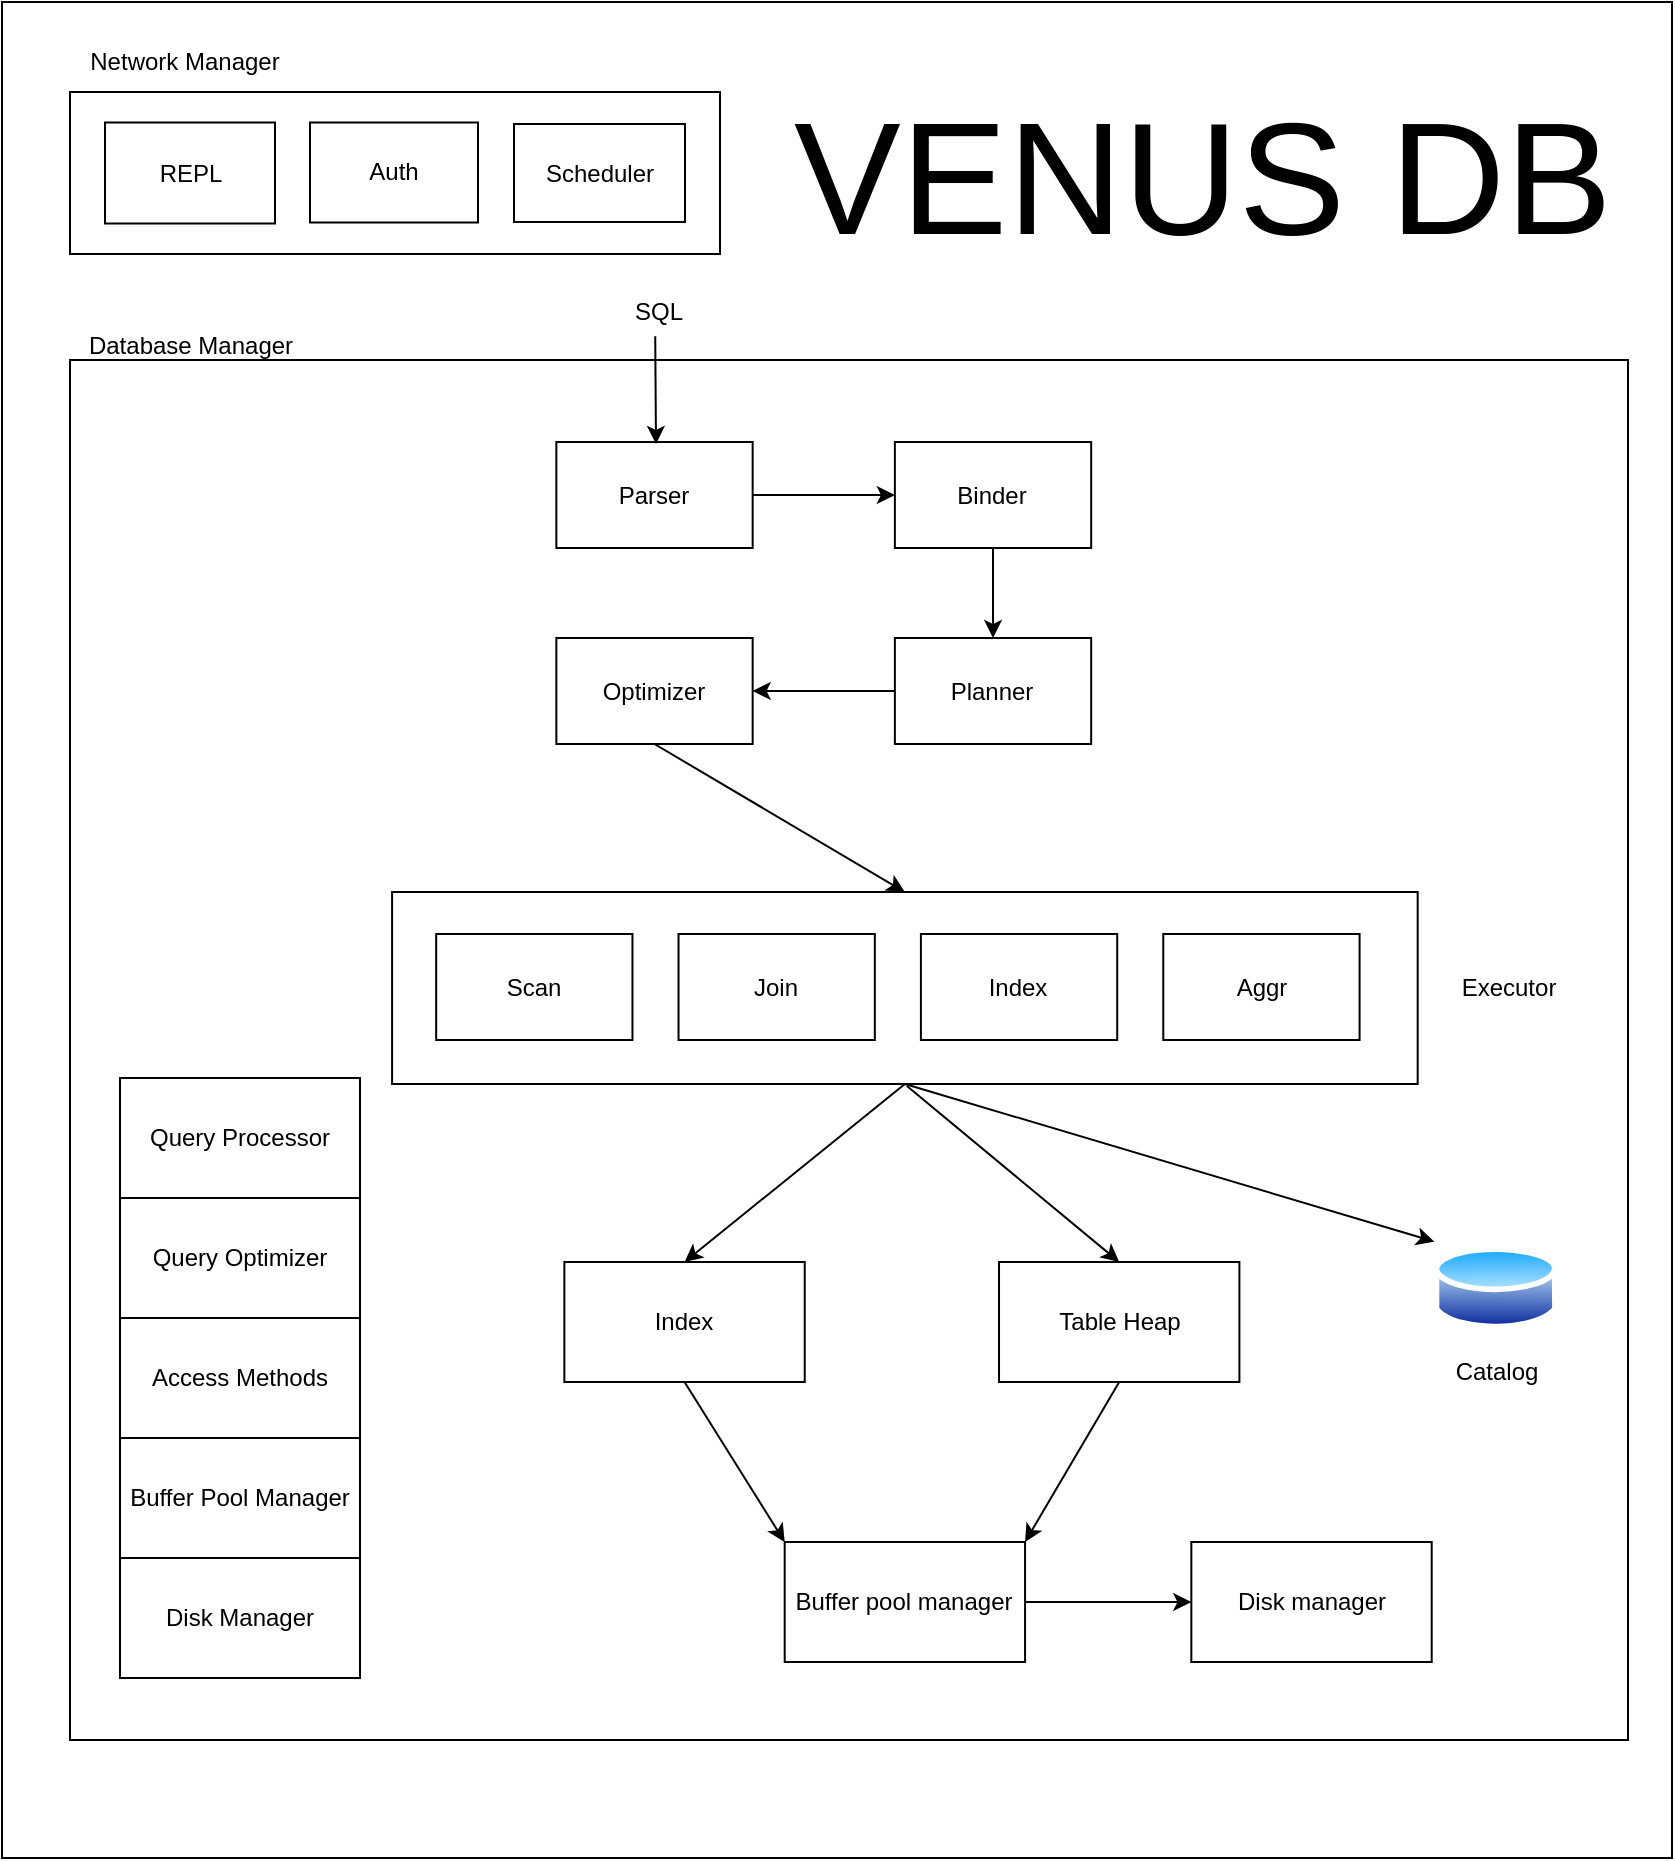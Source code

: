 <mxfile version="28.0.6">
  <diagram name="Page-1" id="aGXLr4pTxyx5Tp30c2cf">
    <mxGraphModel dx="1647" dy="1085" grid="0" gridSize="10" guides="1" tooltips="1" connect="1" arrows="1" fold="1" page="1" pageScale="1" pageWidth="850" pageHeight="1100" background="#ffffff" math="0" shadow="0">
      <root>
        <mxCell id="0" />
        <mxCell id="1" parent="0" />
        <mxCell id="4BSfuOzMK3iZWmj_oaOC-83" value="" style="rounded=0;whiteSpace=wrap;html=1;" vertex="1" parent="1">
          <mxGeometry x="8" y="122" width="835" height="928" as="geometry" />
        </mxCell>
        <mxCell id="4BSfuOzMK3iZWmj_oaOC-52" value="" style="rounded=0;whiteSpace=wrap;html=1;labelBackgroundColor=none;" vertex="1" parent="1">
          <mxGeometry x="42" y="301" width="779" height="690" as="geometry" />
        </mxCell>
        <mxCell id="4BSfuOzMK3iZWmj_oaOC-7" value="" style="group;labelBackgroundColor=none;" vertex="1" connectable="0" parent="1">
          <mxGeometry x="67" y="660" width="120" height="300" as="geometry" />
        </mxCell>
        <mxCell id="4BSfuOzMK3iZWmj_oaOC-2" value="Query Processor" style="rounded=0;whiteSpace=wrap;html=1;labelBackgroundColor=none;" vertex="1" parent="4BSfuOzMK3iZWmj_oaOC-7">
          <mxGeometry width="120" height="60" as="geometry" />
        </mxCell>
        <mxCell id="4BSfuOzMK3iZWmj_oaOC-3" value="Buffer Pool Manager" style="rounded=0;whiteSpace=wrap;html=1;labelBackgroundColor=none;" vertex="1" parent="4BSfuOzMK3iZWmj_oaOC-7">
          <mxGeometry y="180" width="120" height="60" as="geometry" />
        </mxCell>
        <mxCell id="4BSfuOzMK3iZWmj_oaOC-5" value="Query Optimizer" style="rounded=0;whiteSpace=wrap;html=1;labelBackgroundColor=none;" vertex="1" parent="4BSfuOzMK3iZWmj_oaOC-7">
          <mxGeometry y="60" width="120" height="60" as="geometry" />
        </mxCell>
        <mxCell id="4BSfuOzMK3iZWmj_oaOC-6" value="Disk Manager" style="rounded=0;whiteSpace=wrap;html=1;labelBackgroundColor=none;" vertex="1" parent="4BSfuOzMK3iZWmj_oaOC-7">
          <mxGeometry y="240" width="120" height="60" as="geometry" />
        </mxCell>
        <mxCell id="4BSfuOzMK3iZWmj_oaOC-4" value="Access Methods" style="rounded=0;whiteSpace=wrap;html=1;labelBackgroundColor=none;" vertex="1" parent="4BSfuOzMK3iZWmj_oaOC-7">
          <mxGeometry y="120" width="120" height="60" as="geometry" />
        </mxCell>
        <mxCell id="4BSfuOzMK3iZWmj_oaOC-62" value="" style="rounded=0;whiteSpace=wrap;html=1;labelBackgroundColor=none;" vertex="1" parent="1">
          <mxGeometry x="42" y="167" width="325" height="81" as="geometry" />
        </mxCell>
        <mxCell id="4BSfuOzMK3iZWmj_oaOC-63" value="Network Manager" style="text;html=1;align=center;verticalAlign=middle;resizable=0;points=[];autosize=1;strokeColor=none;fillColor=none;labelBackgroundColor=none;" vertex="1" parent="1">
          <mxGeometry x="42" y="139" width="113" height="26" as="geometry" />
        </mxCell>
        <mxCell id="4BSfuOzMK3iZWmj_oaOC-64" value="REPL" style="rounded=0;whiteSpace=wrap;html=1;labelBackgroundColor=none;" vertex="1" parent="1">
          <mxGeometry x="59.5" y="182.25" width="85" height="50.5" as="geometry" />
        </mxCell>
        <mxCell id="4BSfuOzMK3iZWmj_oaOC-67" value="Auth" style="rounded=0;whiteSpace=wrap;html=1;labelBackgroundColor=none;" vertex="1" parent="1">
          <mxGeometry x="162" y="182.25" width="84" height="50" as="geometry" />
        </mxCell>
        <mxCell id="4BSfuOzMK3iZWmj_oaOC-68" value="Scheduler" style="rounded=0;whiteSpace=wrap;html=1;labelBackgroundColor=none;" vertex="1" parent="1">
          <mxGeometry x="264" y="183" width="85.5" height="49" as="geometry" />
        </mxCell>
        <mxCell id="4BSfuOzMK3iZWmj_oaOC-80" value="VENUS DB" style="text;html=1;align=center;verticalAlign=middle;resizable=0;points=[];autosize=1;strokeColor=none;fillColor=none;strokeWidth=2;fontSize=80;labelBackgroundColor=none;" vertex="1" parent="1">
          <mxGeometry x="394" y="156" width="427" height="108" as="geometry" />
        </mxCell>
        <mxCell id="4BSfuOzMK3iZWmj_oaOC-54" value="Database Manager" style="text;html=1;align=center;verticalAlign=middle;resizable=0;points=[];autosize=1;strokeColor=none;fillColor=none;labelBackgroundColor=none;" vertex="1" parent="1">
          <mxGeometry x="42" y="281" width="120" height="26" as="geometry" />
        </mxCell>
        <mxCell id="4BSfuOzMK3iZWmj_oaOC-56" value="SQL" style="text;html=1;align=center;verticalAlign=middle;resizable=0;points=[];autosize=1;strokeColor=none;fillColor=none;labelBackgroundColor=none;" vertex="1" parent="1">
          <mxGeometry x="315" y="264" width="42" height="26" as="geometry" />
        </mxCell>
        <mxCell id="4BSfuOzMK3iZWmj_oaOC-20" value="Index" style="rounded=0;whiteSpace=wrap;html=1;labelBackgroundColor=none;" vertex="1" parent="1">
          <mxGeometry x="289.182" y="752" width="120.185" height="60" as="geometry" />
        </mxCell>
        <mxCell id="4BSfuOzMK3iZWmj_oaOC-21" value="Table Heap" style="rounded=0;whiteSpace=wrap;html=1;labelBackgroundColor=none;" vertex="1" parent="1">
          <mxGeometry x="506.516" y="752" width="120.185" height="60" as="geometry" />
        </mxCell>
        <mxCell id="4BSfuOzMK3iZWmj_oaOC-44" value="" style="edgeStyle=orthogonalEdgeStyle;rounded=0;orthogonalLoop=1;jettySize=auto;html=1;entryX=0;entryY=0.5;entryDx=0;entryDy=0;labelBackgroundColor=none;fontColor=default;" edge="1" parent="1" source="4BSfuOzMK3iZWmj_oaOC-22" target="4BSfuOzMK3iZWmj_oaOC-23">
          <mxGeometry relative="1" as="geometry">
            <mxPoint x="640.723" y="939.0" as="targetPoint" />
          </mxGeometry>
        </mxCell>
        <mxCell id="4BSfuOzMK3iZWmj_oaOC-22" value="Buffer pool manager" style="rounded=0;whiteSpace=wrap;html=1;labelBackgroundColor=none;" vertex="1" parent="1">
          <mxGeometry x="399.351" y="892" width="120.185" height="60" as="geometry" />
        </mxCell>
        <mxCell id="4BSfuOzMK3iZWmj_oaOC-23" value="Disk manager" style="rounded=0;whiteSpace=wrap;html=1;labelBackgroundColor=none;" vertex="1" parent="1">
          <mxGeometry x="602.664" y="892" width="120.185" height="60" as="geometry" />
        </mxCell>
        <mxCell id="4BSfuOzMK3iZWmj_oaOC-32" value="" style="group;labelBackgroundColor=none;" vertex="1" connectable="0" parent="1">
          <mxGeometry x="203.049" y="567" width="512.789" height="96" as="geometry" />
        </mxCell>
        <mxCell id="4BSfuOzMK3iZWmj_oaOC-12" value="" style="rounded=0;whiteSpace=wrap;html=1;labelBackgroundColor=none;" vertex="1" parent="4BSfuOzMK3iZWmj_oaOC-32">
          <mxGeometry width="512.789" height="96" as="geometry" />
        </mxCell>
        <mxCell id="4BSfuOzMK3iZWmj_oaOC-28" value="Aggr" style="rounded=0;whiteSpace=wrap;html=1;labelBackgroundColor=none;" vertex="1" parent="4BSfuOzMK3iZWmj_oaOC-32">
          <mxGeometry x="385.593" y="21" width="98.151" height="53" as="geometry" />
        </mxCell>
        <mxCell id="4BSfuOzMK3iZWmj_oaOC-29" value="Index" style="rounded=0;whiteSpace=wrap;html=1;labelBackgroundColor=none;" vertex="1" parent="4BSfuOzMK3iZWmj_oaOC-32">
          <mxGeometry x="264.407" y="21" width="98.151" height="53" as="geometry" />
        </mxCell>
        <mxCell id="4BSfuOzMK3iZWmj_oaOC-30" value="Join" style="rounded=0;whiteSpace=wrap;html=1;labelBackgroundColor=none;" vertex="1" parent="4BSfuOzMK3iZWmj_oaOC-32">
          <mxGeometry x="143.22" y="21" width="98.151" height="53" as="geometry" />
        </mxCell>
        <mxCell id="4BSfuOzMK3iZWmj_oaOC-31" value="Scan" style="rounded=0;whiteSpace=wrap;html=1;labelBackgroundColor=none;" vertex="1" parent="4BSfuOzMK3iZWmj_oaOC-32">
          <mxGeometry x="22.034" y="21" width="98.151" height="53" as="geometry" />
        </mxCell>
        <mxCell id="4BSfuOzMK3iZWmj_oaOC-35" value="" style="group;labelBackgroundColor=none;" vertex="1" connectable="0" parent="1">
          <mxGeometry x="285.176" y="342" width="267.411" height="151" as="geometry" />
        </mxCell>
        <mxCell id="4BSfuOzMK3iZWmj_oaOC-36" style="edgeStyle=orthogonalEdgeStyle;rounded=0;orthogonalLoop=1;jettySize=auto;html=1;exitX=1;exitY=0.5;exitDx=0;exitDy=0;entryX=0;entryY=0.5;entryDx=0;entryDy=0;labelBackgroundColor=none;fontColor=default;" edge="1" parent="4BSfuOzMK3iZWmj_oaOC-35" source="4BSfuOzMK3iZWmj_oaOC-8" target="4BSfuOzMK3iZWmj_oaOC-26">
          <mxGeometry relative="1" as="geometry" />
        </mxCell>
        <mxCell id="4BSfuOzMK3iZWmj_oaOC-8" value="Parser" style="rounded=0;whiteSpace=wrap;html=1;labelBackgroundColor=none;" vertex="1" parent="4BSfuOzMK3iZWmj_oaOC-35">
          <mxGeometry width="98.151" height="53" as="geometry" />
        </mxCell>
        <mxCell id="4BSfuOzMK3iZWmj_oaOC-38" value="" style="edgeStyle=orthogonalEdgeStyle;rounded=0;orthogonalLoop=1;jettySize=auto;html=1;labelBackgroundColor=none;fontColor=default;" edge="1" parent="4BSfuOzMK3iZWmj_oaOC-35" source="4BSfuOzMK3iZWmj_oaOC-25" target="4BSfuOzMK3iZWmj_oaOC-27">
          <mxGeometry relative="1" as="geometry" />
        </mxCell>
        <mxCell id="4BSfuOzMK3iZWmj_oaOC-25" value="Planner" style="rounded=0;whiteSpace=wrap;html=1;labelBackgroundColor=none;" vertex="1" parent="4BSfuOzMK3iZWmj_oaOC-35">
          <mxGeometry x="169.26" y="98" width="98.151" height="53" as="geometry" />
        </mxCell>
        <mxCell id="4BSfuOzMK3iZWmj_oaOC-37" value="" style="edgeStyle=orthogonalEdgeStyle;rounded=0;orthogonalLoop=1;jettySize=auto;html=1;labelBackgroundColor=none;fontColor=default;" edge="1" parent="4BSfuOzMK3iZWmj_oaOC-35" source="4BSfuOzMK3iZWmj_oaOC-26" target="4BSfuOzMK3iZWmj_oaOC-25">
          <mxGeometry relative="1" as="geometry" />
        </mxCell>
        <mxCell id="4BSfuOzMK3iZWmj_oaOC-26" value="Binder" style="rounded=0;whiteSpace=wrap;html=1;labelBackgroundColor=none;" vertex="1" parent="4BSfuOzMK3iZWmj_oaOC-35">
          <mxGeometry x="169.26" width="98.151" height="53" as="geometry" />
        </mxCell>
        <mxCell id="4BSfuOzMK3iZWmj_oaOC-27" value="Optimizer" style="rounded=0;whiteSpace=wrap;html=1;labelBackgroundColor=none;" vertex="1" parent="4BSfuOzMK3iZWmj_oaOC-35">
          <mxGeometry y="98" width="98.151" height="53" as="geometry" />
        </mxCell>
        <mxCell id="4BSfuOzMK3iZWmj_oaOC-41" value="" style="endArrow=classic;html=1;rounded=0;exitX=0.5;exitY=1;exitDx=0;exitDy=0;entryX=0.5;entryY=0;entryDx=0;entryDy=0;labelBackgroundColor=none;fontColor=default;" edge="1" parent="1" source="4BSfuOzMK3iZWmj_oaOC-27" target="4BSfuOzMK3iZWmj_oaOC-12">
          <mxGeometry width="50" height="50" relative="1" as="geometry">
            <mxPoint x="450.43" y="551" as="sourcePoint" />
            <mxPoint x="500.507" y="501" as="targetPoint" />
          </mxGeometry>
        </mxCell>
        <mxCell id="4BSfuOzMK3iZWmj_oaOC-42" value="Executor" style="text;html=1;align=center;verticalAlign=middle;resizable=0;points=[];autosize=1;strokeColor=none;fillColor=none;labelBackgroundColor=none;" vertex="1" parent="1">
          <mxGeometry x="728.357" y="602" width="65" height="26" as="geometry" />
        </mxCell>
        <mxCell id="4BSfuOzMK3iZWmj_oaOC-45" value="" style="endArrow=classic;html=1;rounded=0;exitX=0.5;exitY=1;exitDx=0;exitDy=0;entryX=1;entryY=0;entryDx=0;entryDy=0;labelBackgroundColor=none;fontColor=default;" edge="1" parent="1" source="4BSfuOzMK3iZWmj_oaOC-21" target="4BSfuOzMK3iZWmj_oaOC-22">
          <mxGeometry width="50" height="50" relative="1" as="geometry">
            <mxPoint x="359.29" y="679" as="sourcePoint" />
            <mxPoint x="478.473" y="909" as="targetPoint" />
          </mxGeometry>
        </mxCell>
        <mxCell id="4BSfuOzMK3iZWmj_oaOC-46" value="" style="endArrow=classic;html=1;rounded=0;exitX=0.5;exitY=1;exitDx=0;exitDy=0;entryX=0;entryY=0;entryDx=0;entryDy=0;labelBackgroundColor=none;fontColor=default;" edge="1" parent="1" source="4BSfuOzMK3iZWmj_oaOC-20" target="4BSfuOzMK3iZWmj_oaOC-22">
          <mxGeometry width="50" height="50" relative="1" as="geometry">
            <mxPoint x="359.29" y="679" as="sourcePoint" />
            <mxPoint x="409.367" y="629" as="targetPoint" />
          </mxGeometry>
        </mxCell>
        <mxCell id="4BSfuOzMK3iZWmj_oaOC-47" value="" style="endArrow=classic;html=1;rounded=0;entryX=0.5;entryY=0;entryDx=0;entryDy=0;labelBackgroundColor=none;fontColor=default;" edge="1" parent="1" target="4BSfuOzMK3iZWmj_oaOC-21">
          <mxGeometry width="50" height="50" relative="1" as="geometry">
            <mxPoint x="460.445" y="664" as="sourcePoint" />
            <mxPoint x="598.658" y="750" as="targetPoint" />
          </mxGeometry>
        </mxCell>
        <mxCell id="4BSfuOzMK3iZWmj_oaOC-48" value="" style="endArrow=classic;html=1;rounded=0;exitX=0.5;exitY=1;exitDx=0;exitDy=0;entryX=0.5;entryY=0;entryDx=0;entryDy=0;labelBackgroundColor=none;fontColor=default;" edge="1" parent="1" source="4BSfuOzMK3iZWmj_oaOC-12" target="4BSfuOzMK3iZWmj_oaOC-20">
          <mxGeometry width="50" height="50" relative="1" as="geometry">
            <mxPoint x="359.29" y="679" as="sourcePoint" />
            <mxPoint x="409.367" y="629" as="targetPoint" />
          </mxGeometry>
        </mxCell>
        <mxCell id="4BSfuOzMK3iZWmj_oaOC-51" value="" style="group;labelBackgroundColor=none;" vertex="1" connectable="0" parent="1">
          <mxGeometry x="723.851" y="742" width="62.096" height="78" as="geometry" />
        </mxCell>
        <mxCell id="4BSfuOzMK3iZWmj_oaOC-24" value="" style="image;aspect=fixed;perimeter=ellipsePerimeter;html=1;align=center;shadow=0;dashed=0;spacingTop=3;image=img/lib/active_directory/database.svg;labelBackgroundColor=none;" vertex="1" parent="4BSfuOzMK3iZWmj_oaOC-51">
          <mxGeometry width="62" height="45.88" as="geometry" />
        </mxCell>
        <mxCell id="4BSfuOzMK3iZWmj_oaOC-50" value="Catalog" style="text;html=1;align=center;verticalAlign=middle;resizable=0;points=[];autosize=1;strokeColor=none;fillColor=none;labelBackgroundColor=none;" vertex="1" parent="4BSfuOzMK3iZWmj_oaOC-51">
          <mxGeometry x="1.502" y="52" width="59" height="26" as="geometry" />
        </mxCell>
        <mxCell id="4BSfuOzMK3iZWmj_oaOC-60" value="" style="endArrow=classic;html=1;rounded=0;exitX=0.5;exitY=1;exitDx=0;exitDy=0;entryX=0.006;entryY=-0.004;entryDx=0;entryDy=0;entryPerimeter=0;labelBackgroundColor=none;fontColor=default;" edge="1" parent="1" source="4BSfuOzMK3iZWmj_oaOC-12" target="4BSfuOzMK3iZWmj_oaOC-24">
          <mxGeometry width="50" height="50" relative="1" as="geometry">
            <mxPoint x="462.448" y="687" as="sourcePoint" />
            <mxPoint x="519.536" y="630" as="targetPoint" />
          </mxGeometry>
        </mxCell>
        <mxCell id="4BSfuOzMK3iZWmj_oaOC-55" value="" style="endArrow=classic;html=1;rounded=0;exitX=0.467;exitY=0.967;exitDx=0;exitDy=0;exitPerimeter=0;labelBackgroundColor=none;fontColor=default;" edge="1" parent="1" source="4BSfuOzMK3iZWmj_oaOC-56">
          <mxGeometry width="50" height="50" relative="1" as="geometry">
            <mxPoint x="335" y="269" as="sourcePoint" />
            <mxPoint x="335" y="343" as="targetPoint" />
          </mxGeometry>
        </mxCell>
      </root>
    </mxGraphModel>
  </diagram>
</mxfile>

